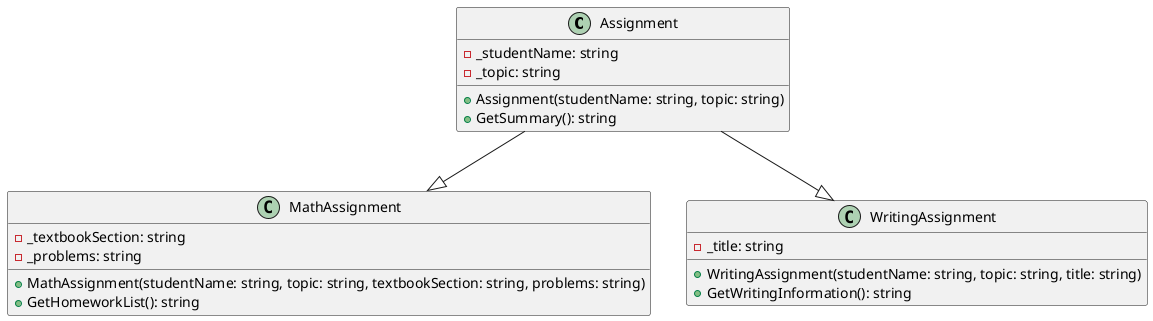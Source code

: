 @startuml learningdiagram04

class Assignment {
  - _studentName: string
  - _topic: string
  + Assignment(studentName: string, topic: string)
  + GetSummary(): string
}

class MathAssignment {
  - _textbookSection: string
  - _problems: string
  + MathAssignment(studentName: string, topic: string, textbookSection: string, problems: string)
  + GetHomeworkList(): string
}

class WritingAssignment {
  - _title: string
  + WritingAssignment(studentName: string, topic: string, title: string)
  + GetWritingInformation(): string
}

Assignment --|> MathAssignment
Assignment --|> WritingAssignment

@enduml

